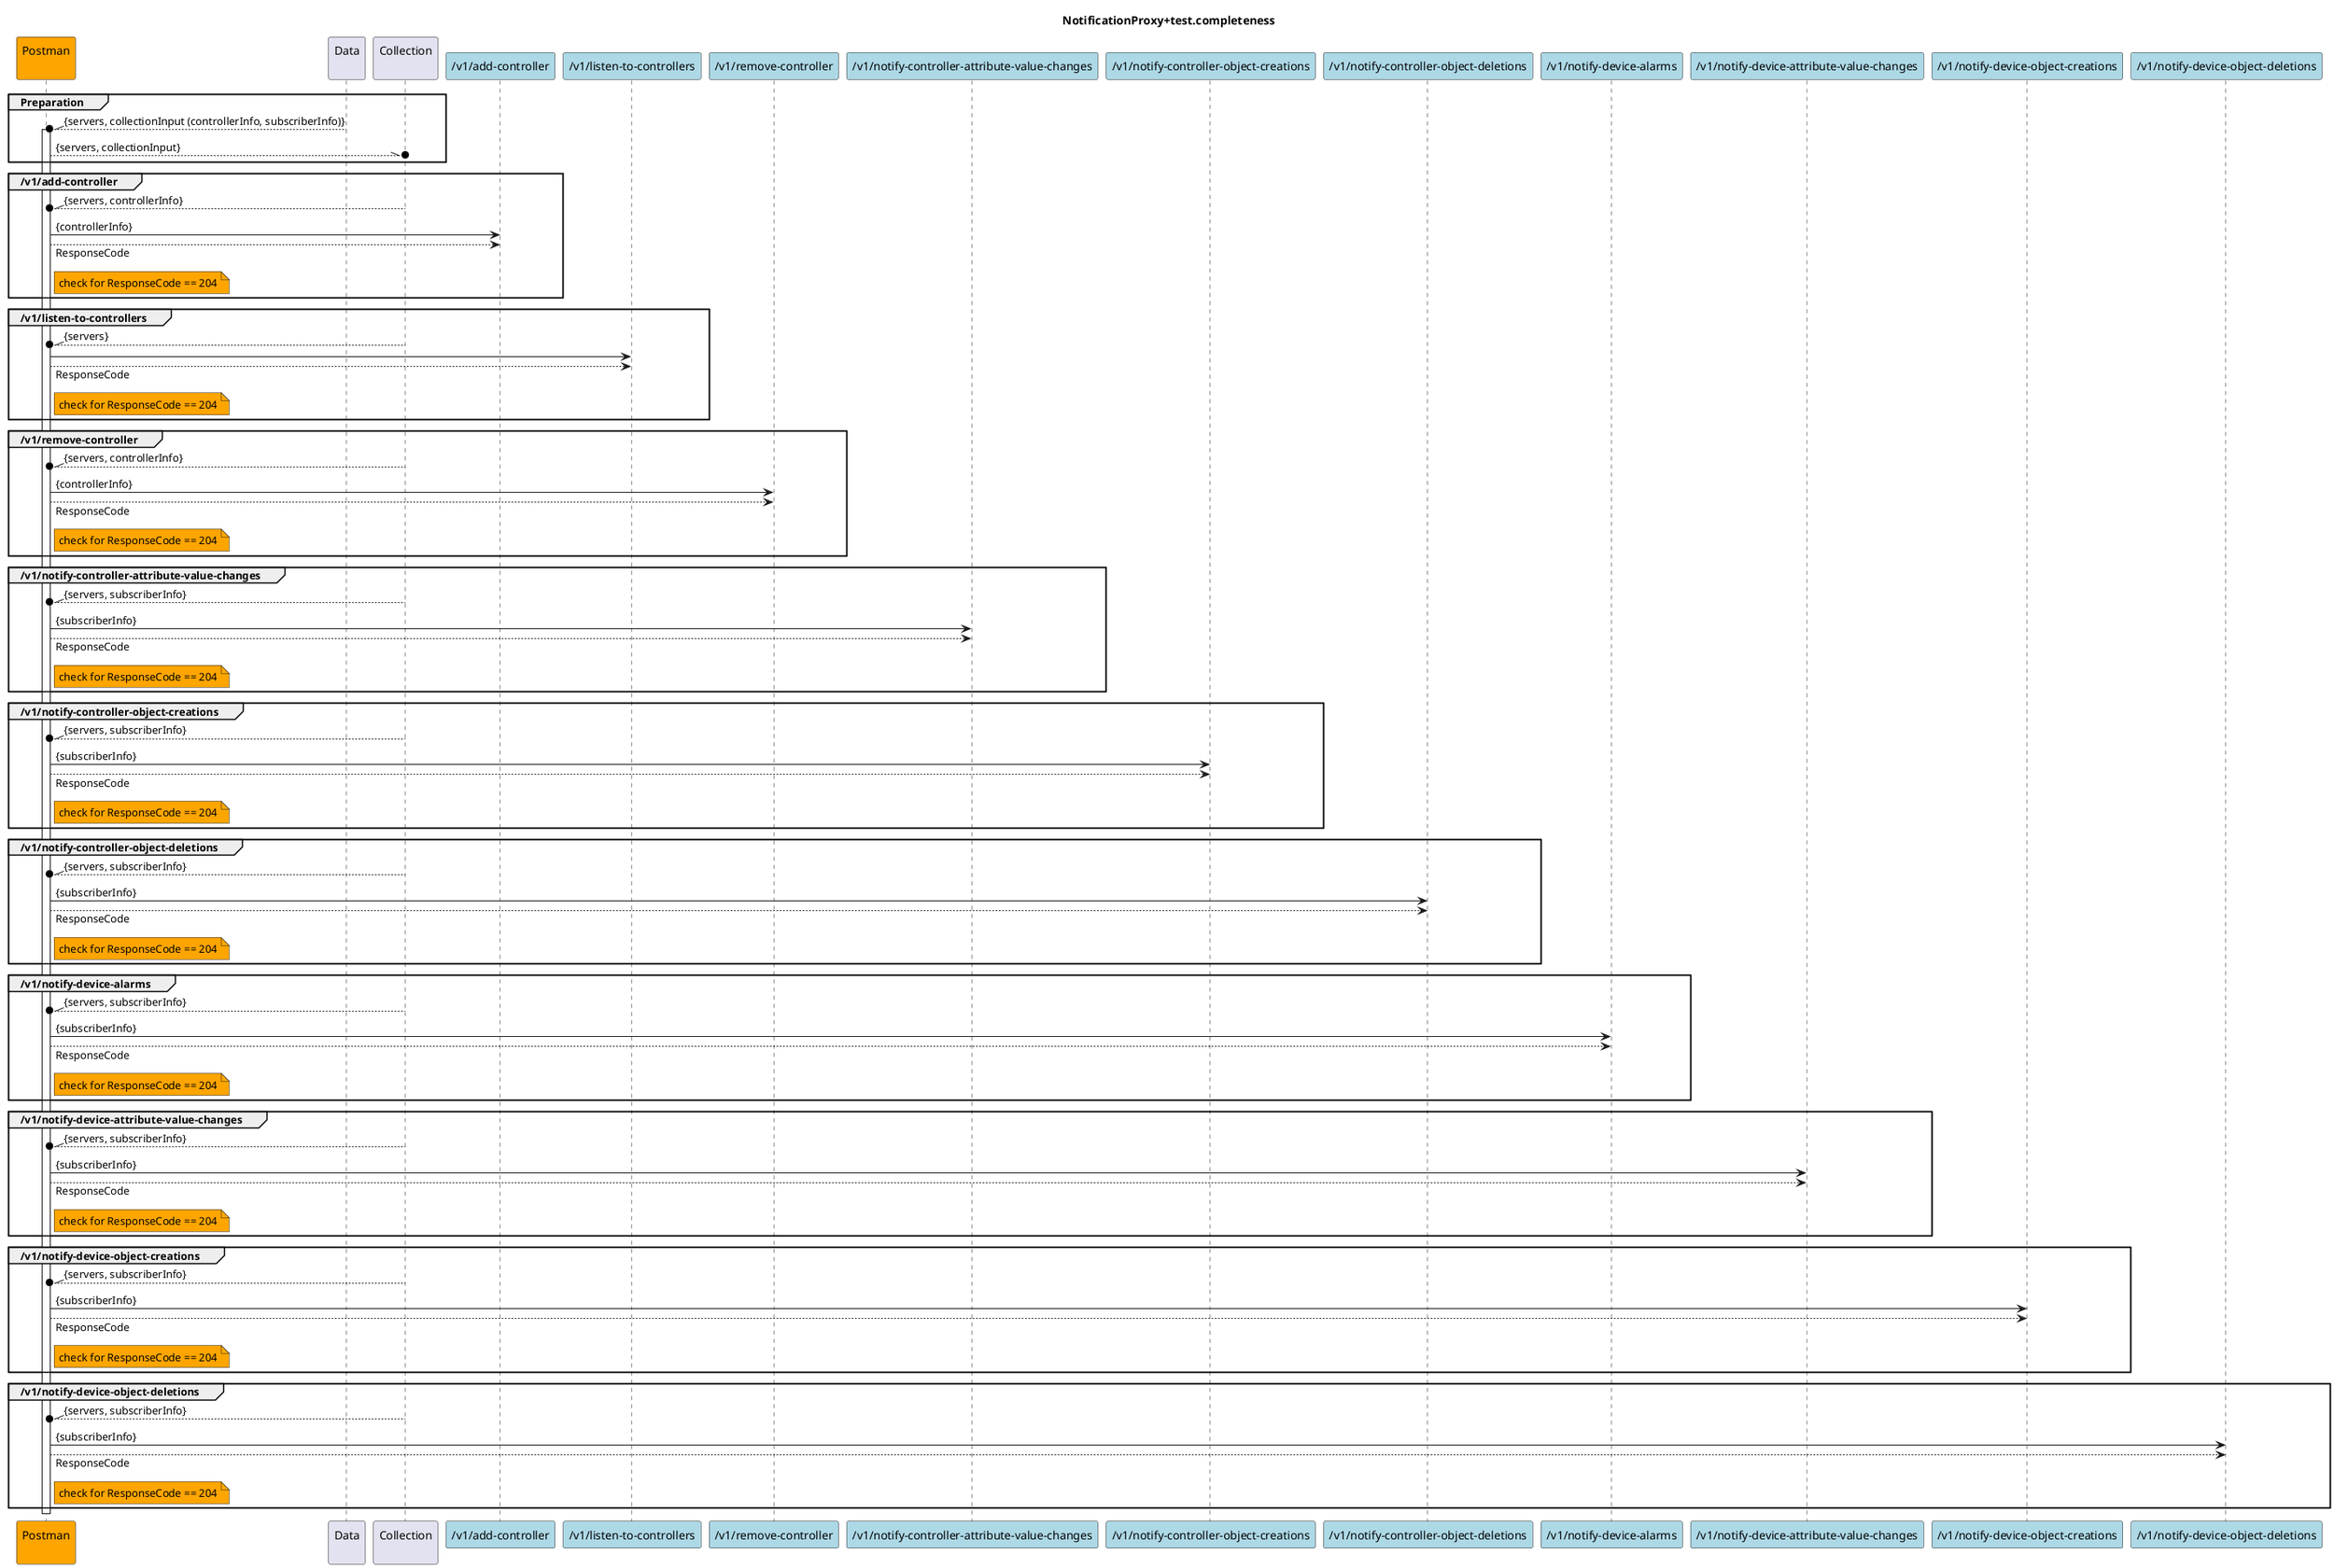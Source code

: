 @startuml NotificationProxy+diagram.completeness
skinparam responseMessageBelowArrow true

title
NotificationProxy+test.completeness
end title

participant "Postman\n" as Postman #Orange 
participant "Data\n" as Data
participant "Collection\n" as Collection

participant "/v1/add-controller" as addCtrl #LightBlue
participant "/v1/listen-to-controllers" as listenCtrl #LightBlue
participant "/v1/remove-controller" as removeCtrl #LightBlue
participant "/v1/notify-controller-attribute-value-changes" as notifyCAVC #LightBlue
participant "/v1/notify-controller-object-creations" as notifyCOC #LightBlue
participant "/v1/notify-controller-object-deletions" as notifyCOD #LightBlue
participant "/v1/notify-device-alarms" as notifyAlarm #LightBlue
participant "/v1/notify-device-attribute-value-changes" as notifyDAVC #LightBlue
participant "/v1/notify-device-object-creations" as notifyDOC #LightBlue
participant "/v1/notify-device-object-deletions" as notifyDOD #LightBlue


group Preparation
  Data --\\o Postman : {servers, collectionInput (controllerInfo, subscriberInfo)}
  activate Postman
  Postman --\\o Collection : {servers, collectionInput}
end

group /v1/add-controller
  Collection --\\o Postman: {servers, controllerInfo}
  Postman -> addCtrl: {controllerInfo}
  addCtrl <-- Postman: ResponseCode
  note right Postman #Orange
    check for ResponseCode == 204
  end note
end

group /v1/listen-to-controllers
  Collection --\\o Postman: {servers}
  Postman -> listenCtrl
  listenCtrl <-- Postman: ResponseCode
  note right Postman #Orange
    check for ResponseCode == 204
  end note
end

group /v1/remove-controller
  Collection --\\o Postman: {servers, controllerInfo}
  Postman -> removeCtrl: {controllerInfo}
  removeCtrl <-- Postman: ResponseCode
  note right Postman #Orange
    check for ResponseCode == 204
  end note
end

group /v1/notify-controller-attribute-value-changes
  Collection --\\o Postman: {servers, subscriberInfo}
  Postman -> notifyCAVC: {subscriberInfo}
  notifyCAVC <-- Postman: ResponseCode
  note right Postman #Orange
    check for ResponseCode == 204
  end note
end

group /v1/notify-controller-object-creations
  Collection --\\o Postman: {servers, subscriberInfo}
  Postman -> notifyCOC: {subscriberInfo}
  notifyCOC <-- Postman: ResponseCode
  note right Postman #Orange
    check for ResponseCode == 204
  end note
end

group /v1/notify-controller-object-deletions
  Collection --\\o Postman: {servers, subscriberInfo}
  Postman -> notifyCOD: {subscriberInfo}
  notifyCOD <-- Postman: ResponseCode
  note right Postman #Orange
    check for ResponseCode == 204
  end note
end

group /v1/notify-device-alarms
  Collection --\\o Postman: {servers, subscriberInfo}
  Postman -> notifyAlarm: {subscriberInfo}
  notifyAlarm <-- Postman: ResponseCode
  note right Postman #Orange
    check for ResponseCode == 204
  end note
end

group /v1/notify-device-attribute-value-changes
  Collection --\\o Postman: {servers, subscriberInfo}
  Postman -> notifyDAVC: {subscriberInfo}
  notifyDAVC <-- Postman: ResponseCode
  note right Postman #Orange
    check for ResponseCode == 204
  end note
end

group /v1/notify-device-object-creations
  Collection --\\o Postman: {servers, subscriberInfo}
  Postman -> notifyDOC: {subscriberInfo}
  notifyDOC <-- Postman: ResponseCode
  note right Postman #Orange
    check for ResponseCode == 204
  end note
end

group /v1/notify-device-object-deletions
  Collection --\\o Postman: {servers, subscriberInfo}
  Postman -> notifyDOD: {subscriberInfo}
  notifyDOD <-- Postman: ResponseCode
  note right Postman #Orange
    check for ResponseCode == 204
  end note
end

deactivate Postman

@enduml